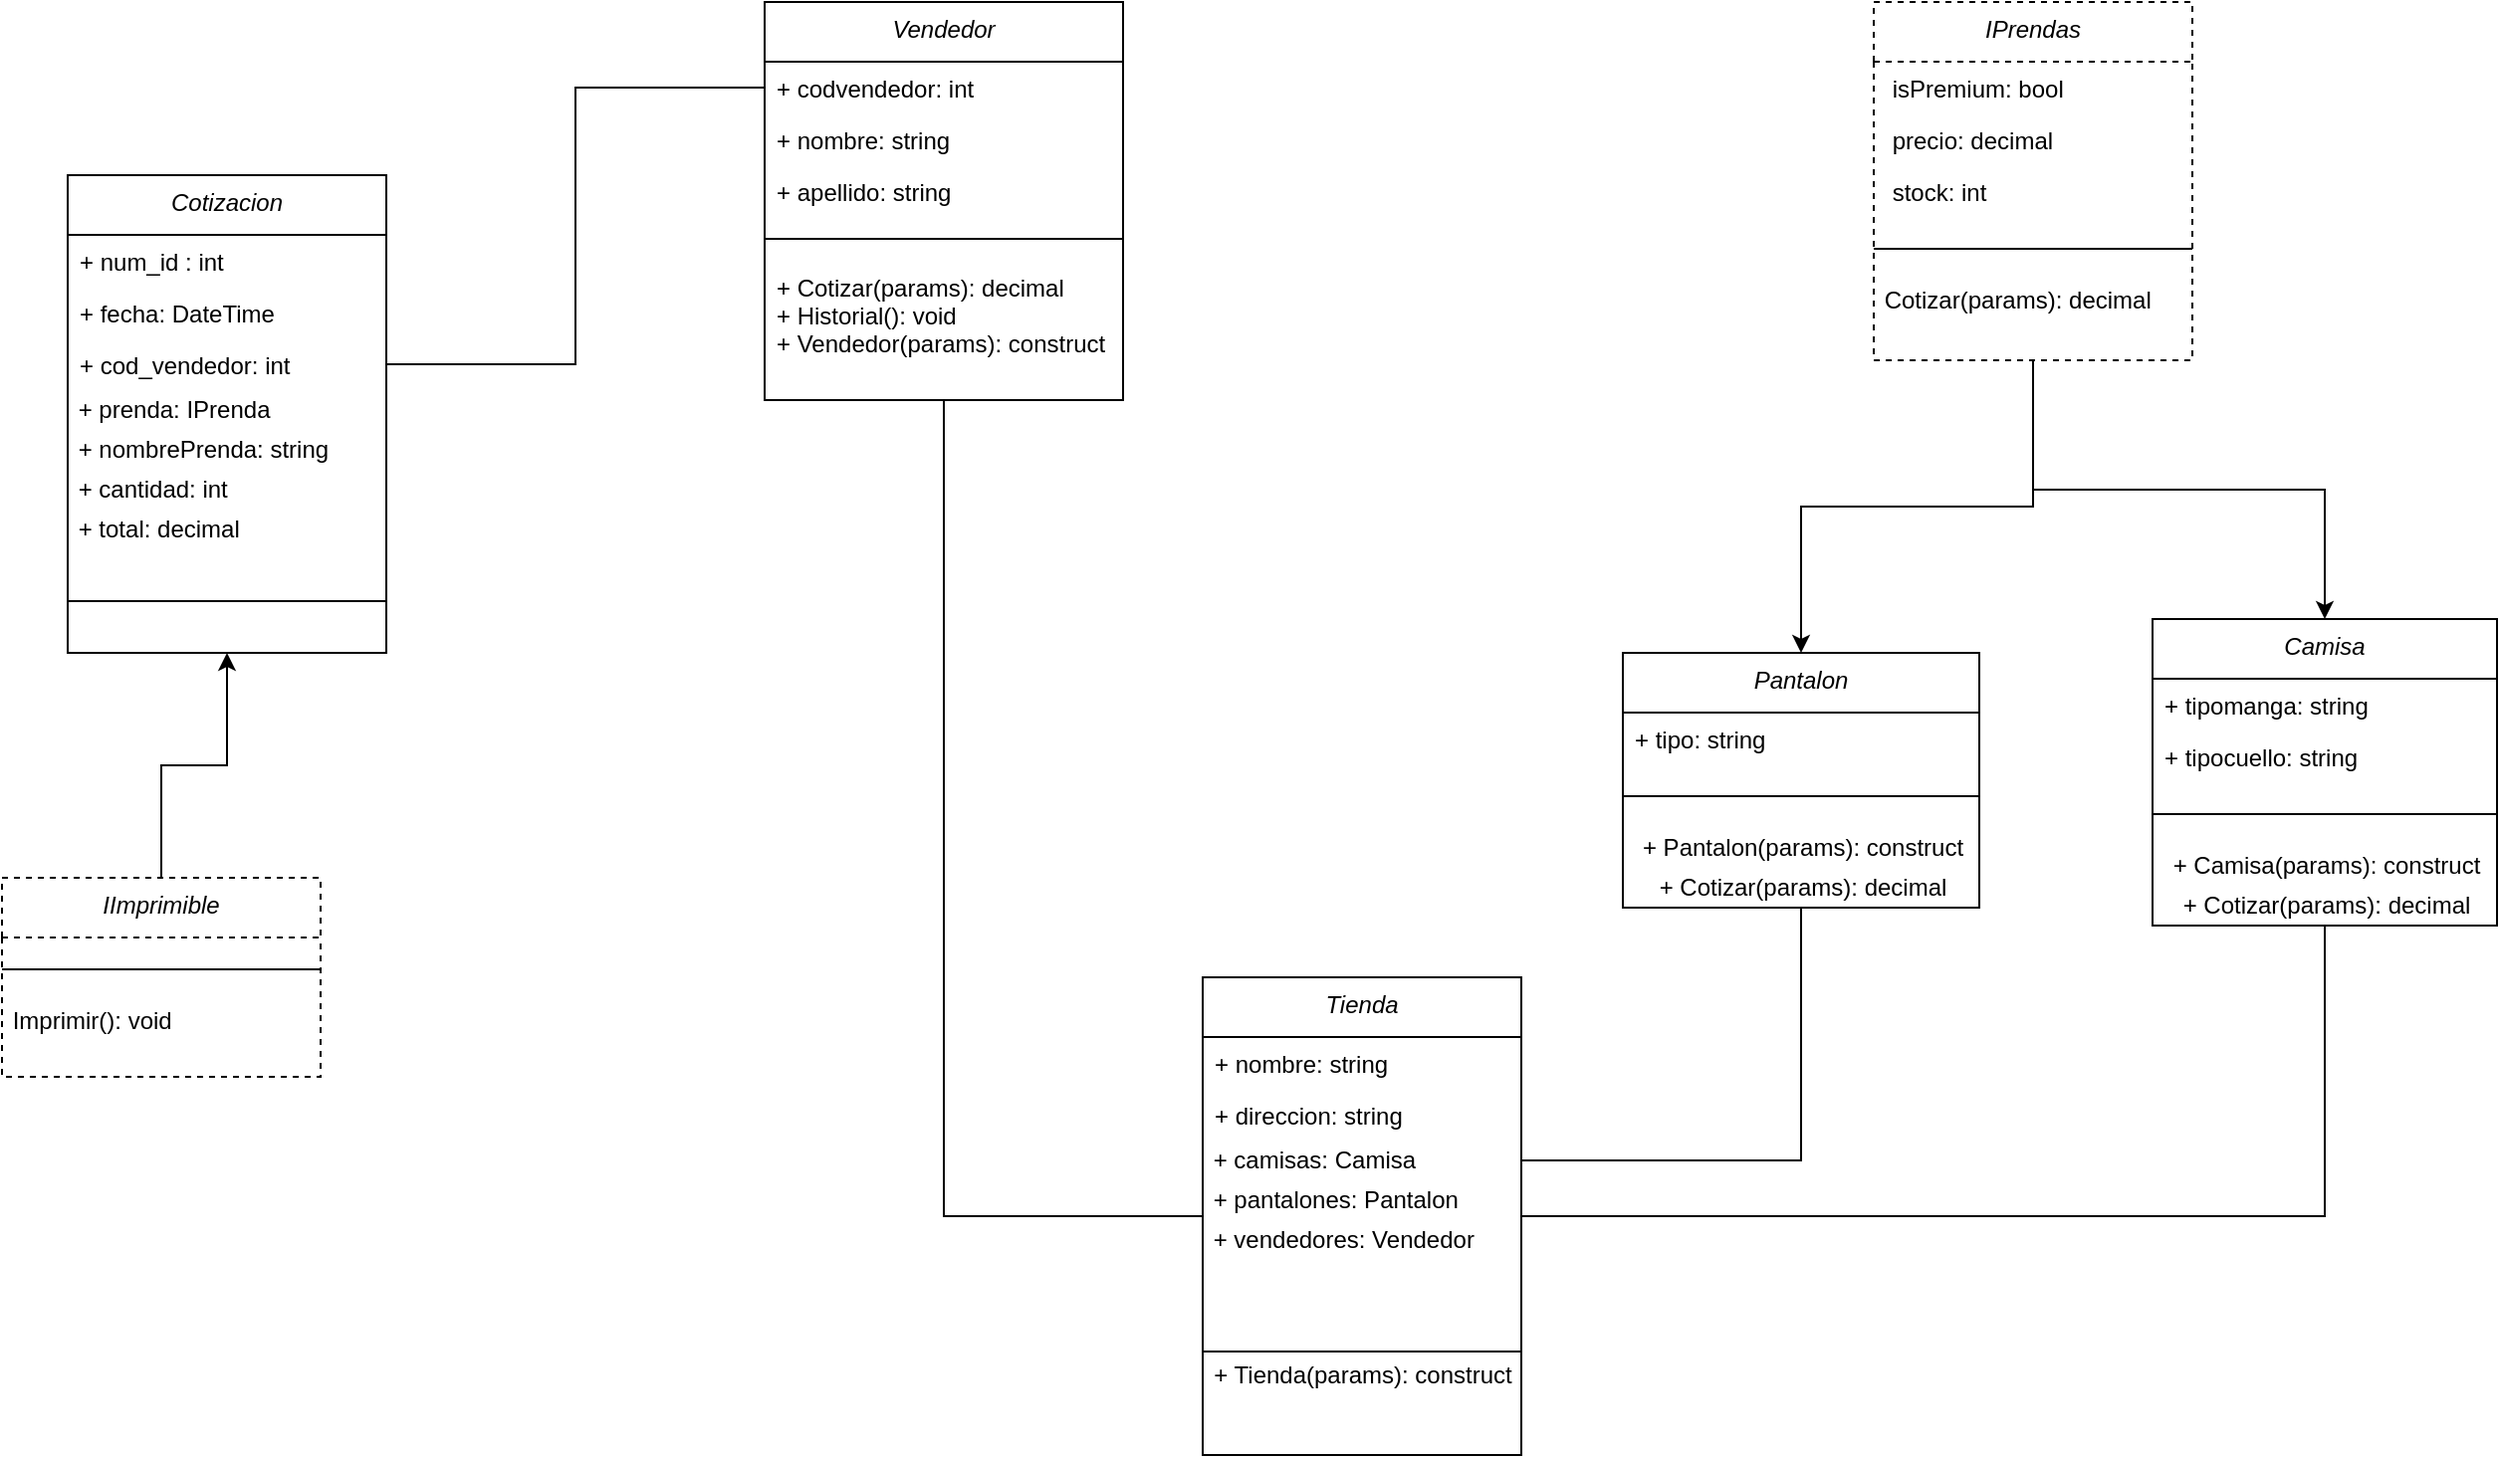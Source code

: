 <mxfile version="14.7.3" type="device"><diagram id="C5RBs43oDa-KdzZeNtuy" name="Page-1"><mxGraphModel dx="2557" dy="872" grid="1" gridSize="10" guides="1" tooltips="1" connect="1" arrows="1" fold="1" page="1" pageScale="1" pageWidth="827" pageHeight="1169" math="0" shadow="0"><root><mxCell id="WIyWlLk6GJQsqaUBKTNV-0"/><mxCell id="WIyWlLk6GJQsqaUBKTNV-1" parent="WIyWlLk6GJQsqaUBKTNV-0"/><mxCell id="zkfFHV4jXpPFQw0GAbJ--0" value="Vendedor" style="swimlane;fontStyle=2;align=center;verticalAlign=top;childLayout=stackLayout;horizontal=1;startSize=30;horizontalStack=0;resizeParent=1;resizeLast=0;collapsible=1;marginBottom=0;rounded=0;shadow=0;strokeWidth=1;" parent="WIyWlLk6GJQsqaUBKTNV-1" vertex="1"><mxGeometry x="-30" y="120" width="180" height="200" as="geometry"><mxRectangle x="230" y="140" width="160" height="26" as="alternateBounds"/></mxGeometry></mxCell><mxCell id="zkfFHV4jXpPFQw0GAbJ--3" value="+ codvendedor: int" style="text;align=left;verticalAlign=top;spacingLeft=4;spacingRight=4;overflow=hidden;rotatable=0;points=[[0,0.5],[1,0.5]];portConstraint=eastwest;rounded=0;shadow=0;html=0;" parent="zkfFHV4jXpPFQw0GAbJ--0" vertex="1"><mxGeometry y="30" width="180" height="26" as="geometry"/></mxCell><mxCell id="zkfFHV4jXpPFQw0GAbJ--1" value="+ nombre: string" style="text;align=left;verticalAlign=top;spacingLeft=4;spacingRight=4;overflow=hidden;rotatable=0;points=[[0,0.5],[1,0.5]];portConstraint=eastwest;" parent="zkfFHV4jXpPFQw0GAbJ--0" vertex="1"><mxGeometry y="56" width="180" height="26" as="geometry"/></mxCell><mxCell id="zkfFHV4jXpPFQw0GAbJ--2" value="+ apellido: string" style="text;align=left;verticalAlign=top;spacingLeft=4;spacingRight=4;overflow=hidden;rotatable=0;points=[[0,0.5],[1,0.5]];portConstraint=eastwest;rounded=0;shadow=0;html=0;" parent="zkfFHV4jXpPFQw0GAbJ--0" vertex="1"><mxGeometry y="82" width="180" height="26" as="geometry"/></mxCell><mxCell id="zkfFHV4jXpPFQw0GAbJ--4" value="" style="line;html=1;strokeWidth=1;align=left;verticalAlign=middle;spacingTop=-1;spacingLeft=3;spacingRight=3;rotatable=0;labelPosition=right;points=[];portConstraint=eastwest;" parent="zkfFHV4jXpPFQw0GAbJ--0" vertex="1"><mxGeometry y="108" width="180" height="22" as="geometry"/></mxCell><mxCell id="zkfFHV4jXpPFQw0GAbJ--5" value="+ Cotizar(params): decimal&#10;+ Historial(): void&#10;+ Vendedor(params): construct" style="text;align=left;verticalAlign=top;spacingLeft=4;spacingRight=4;overflow=hidden;rotatable=0;points=[[0,0.5],[1,0.5]];portConstraint=eastwest;" parent="zkfFHV4jXpPFQw0GAbJ--0" vertex="1"><mxGeometry y="130" width="180" height="70" as="geometry"/></mxCell><mxCell id="LqvYlftM6OYunNz4Hgb9-6" style="edgeStyle=orthogonalEdgeStyle;rounded=0;orthogonalLoop=1;jettySize=auto;html=1;exitX=0.5;exitY=1;exitDx=0;exitDy=0;endArrow=none;endFill=0;startArrow=classic;startFill=1;" edge="1" parent="WIyWlLk6GJQsqaUBKTNV-1" source="fHctZCFLjzbOGwJN1LUn-1" target="LqvYlftM6OYunNz4Hgb9-0"><mxGeometry relative="1" as="geometry"/></mxCell><mxCell id="fHctZCFLjzbOGwJN1LUn-1" value="Cotizacion&#10;" style="swimlane;fontStyle=2;align=center;verticalAlign=top;childLayout=stackLayout;horizontal=1;startSize=30;horizontalStack=0;resizeParent=1;resizeLast=0;collapsible=1;marginBottom=0;rounded=0;shadow=0;strokeWidth=1;" parent="WIyWlLk6GJQsqaUBKTNV-1" vertex="1"><mxGeometry x="-380" y="207" width="160" height="240" as="geometry"><mxRectangle x="230" y="140" width="160" height="26" as="alternateBounds"/></mxGeometry></mxCell><mxCell id="fHctZCFLjzbOGwJN1LUn-2" value="+ num_id : int " style="text;align=left;verticalAlign=top;spacingLeft=4;spacingRight=4;overflow=hidden;rotatable=0;points=[[0,0.5],[1,0.5]];portConstraint=eastwest;" parent="fHctZCFLjzbOGwJN1LUn-1" vertex="1"><mxGeometry y="30" width="160" height="26" as="geometry"/></mxCell><mxCell id="fHctZCFLjzbOGwJN1LUn-3" value="+ fecha: DateTime&#10;&#10;&#10;" style="text;align=left;verticalAlign=top;spacingLeft=4;spacingRight=4;overflow=hidden;rotatable=0;points=[[0,0.5],[1,0.5]];portConstraint=eastwest;rounded=0;shadow=0;html=0;" parent="fHctZCFLjzbOGwJN1LUn-1" vertex="1"><mxGeometry y="56" width="160" height="26" as="geometry"/></mxCell><mxCell id="fHctZCFLjzbOGwJN1LUn-4" value="+ cod_vendedor: int&#10;" style="text;align=left;verticalAlign=top;spacingLeft=4;spacingRight=4;overflow=hidden;rotatable=0;points=[[0,0.5],[1,0.5]];portConstraint=eastwest;rounded=0;shadow=0;html=0;" parent="fHctZCFLjzbOGwJN1LUn-1" vertex="1"><mxGeometry y="82" width="160" height="26" as="geometry"/></mxCell><mxCell id="fHctZCFLjzbOGwJN1LUn-7" value="&amp;nbsp;+ prenda: IPrenda" style="text;html=1;align=left;verticalAlign=middle;resizable=0;points=[];autosize=1;strokeColor=none;" parent="fHctZCFLjzbOGwJN1LUn-1" vertex="1"><mxGeometry y="108" width="160" height="20" as="geometry"/></mxCell><mxCell id="fHctZCFLjzbOGwJN1LUn-48" value="&amp;nbsp;+ nombrePrenda: string" style="text;html=1;align=left;verticalAlign=middle;resizable=0;points=[];autosize=1;strokeColor=none;" parent="fHctZCFLjzbOGwJN1LUn-1" vertex="1"><mxGeometry y="128" width="160" height="20" as="geometry"/></mxCell><mxCell id="fHctZCFLjzbOGwJN1LUn-8" value="&amp;nbsp;+ cantidad: int" style="text;html=1;align=left;verticalAlign=middle;resizable=0;points=[];autosize=1;strokeColor=none;" parent="fHctZCFLjzbOGwJN1LUn-1" vertex="1"><mxGeometry y="148" width="160" height="20" as="geometry"/></mxCell><mxCell id="fHctZCFLjzbOGwJN1LUn-9" value="&amp;nbsp;+ total: decimal" style="text;html=1;align=left;verticalAlign=middle;resizable=0;points=[];autosize=1;strokeColor=none;" parent="fHctZCFLjzbOGwJN1LUn-1" vertex="1"><mxGeometry y="168" width="160" height="20" as="geometry"/></mxCell><mxCell id="fHctZCFLjzbOGwJN1LUn-5" value="" style="line;html=1;strokeWidth=1;align=left;verticalAlign=middle;spacingTop=-1;spacingLeft=3;spacingRight=3;rotatable=0;labelPosition=right;points=[];portConstraint=eastwest;" parent="fHctZCFLjzbOGwJN1LUn-1" vertex="1"><mxGeometry y="188" width="160" height="52" as="geometry"/></mxCell><mxCell id="fHctZCFLjzbOGwJN1LUn-45" style="edgeStyle=orthogonalEdgeStyle;rounded=0;orthogonalLoop=1;jettySize=auto;html=1;entryX=0.5;entryY=1;entryDx=0;entryDy=0;endArrow=none;endFill=0;" parent="WIyWlLk6GJQsqaUBKTNV-1" source="fHctZCFLjzbOGwJN1LUn-10" target="fHctZCFLjzbOGwJN1LUn-34" edge="1"><mxGeometry relative="1" as="geometry"/></mxCell><mxCell id="fHctZCFLjzbOGwJN1LUn-57" style="edgeStyle=orthogonalEdgeStyle;rounded=0;orthogonalLoop=1;jettySize=auto;html=1;startArrow=none;startFill=0;endArrow=none;endFill=0;" parent="WIyWlLk6GJQsqaUBKTNV-1" source="fHctZCFLjzbOGwJN1LUn-10" target="zkfFHV4jXpPFQw0GAbJ--0" edge="1"><mxGeometry relative="1" as="geometry"/></mxCell><mxCell id="fHctZCFLjzbOGwJN1LUn-10" value="Tienda" style="swimlane;fontStyle=2;align=center;verticalAlign=top;childLayout=stackLayout;horizontal=1;startSize=30;horizontalStack=0;resizeParent=1;resizeLast=0;collapsible=1;marginBottom=0;rounded=0;shadow=0;strokeWidth=1;" parent="WIyWlLk6GJQsqaUBKTNV-1" vertex="1"><mxGeometry x="190" y="610" width="160" height="240" as="geometry"><mxRectangle x="230" y="140" width="160" height="26" as="alternateBounds"/></mxGeometry></mxCell><mxCell id="fHctZCFLjzbOGwJN1LUn-12" value="+ nombre: string" style="text;align=left;verticalAlign=top;spacingLeft=4;spacingRight=4;overflow=hidden;rotatable=0;points=[[0,0.5],[1,0.5]];portConstraint=eastwest;rounded=0;shadow=0;html=0;" parent="fHctZCFLjzbOGwJN1LUn-10" vertex="1"><mxGeometry y="30" width="160" height="26" as="geometry"/></mxCell><mxCell id="fHctZCFLjzbOGwJN1LUn-13" value="+ direccion: string" style="text;align=left;verticalAlign=top;spacingLeft=4;spacingRight=4;overflow=hidden;rotatable=0;points=[[0,0.5],[1,0.5]];portConstraint=eastwest;rounded=0;shadow=0;html=0;" parent="fHctZCFLjzbOGwJN1LUn-10" vertex="1"><mxGeometry y="56" width="160" height="26" as="geometry"/></mxCell><mxCell id="fHctZCFLjzbOGwJN1LUn-14" value="&amp;nbsp;+ camisas: Camisa" style="text;html=1;align=left;verticalAlign=middle;resizable=0;points=[];autosize=1;strokeColor=none;" parent="fHctZCFLjzbOGwJN1LUn-10" vertex="1"><mxGeometry y="82" width="160" height="20" as="geometry"/></mxCell><mxCell id="fHctZCFLjzbOGwJN1LUn-33" value="&amp;nbsp;+ pantalones: Pantalon" style="text;html=1;align=left;verticalAlign=middle;resizable=0;points=[];autosize=1;strokeColor=none;" parent="fHctZCFLjzbOGwJN1LUn-10" vertex="1"><mxGeometry y="102" width="160" height="20" as="geometry"/></mxCell><mxCell id="fHctZCFLjzbOGwJN1LUn-56" value="&amp;nbsp;+ vendedores: Vendedor" style="text;html=1;align=left;verticalAlign=middle;resizable=0;points=[];autosize=1;strokeColor=none;" parent="fHctZCFLjzbOGwJN1LUn-10" vertex="1"><mxGeometry y="122" width="160" height="20" as="geometry"/></mxCell><mxCell id="fHctZCFLjzbOGwJN1LUn-17" value="" style="line;html=1;strokeWidth=1;align=left;verticalAlign=middle;spacingTop=-1;spacingLeft=3;spacingRight=3;rotatable=0;labelPosition=right;points=[];portConstraint=eastwest;" parent="fHctZCFLjzbOGwJN1LUn-10" vertex="1"><mxGeometry y="142" width="160" height="92" as="geometry"/></mxCell><mxCell id="fHctZCFLjzbOGwJN1LUn-19" style="edgeStyle=orthogonalEdgeStyle;rounded=0;orthogonalLoop=1;jettySize=auto;html=1;entryX=1;entryY=0.5;entryDx=0;entryDy=0;endArrow=none;endFill=0;" parent="WIyWlLk6GJQsqaUBKTNV-1" source="zkfFHV4jXpPFQw0GAbJ--3" target="fHctZCFLjzbOGwJN1LUn-4" edge="1"><mxGeometry relative="1" as="geometry"/></mxCell><mxCell id="fHctZCFLjzbOGwJN1LUn-42" style="edgeStyle=orthogonalEdgeStyle;rounded=0;orthogonalLoop=1;jettySize=auto;html=1;exitX=0.5;exitY=1;exitDx=0;exitDy=0;endArrow=none;endFill=0;" parent="WIyWlLk6GJQsqaUBKTNV-1" source="fHctZCFLjzbOGwJN1LUn-20" edge="1"><mxGeometry relative="1" as="geometry"><mxPoint x="607" y="310.143" as="targetPoint"/></mxGeometry></mxCell><mxCell id="fHctZCFLjzbOGwJN1LUn-46" style="edgeStyle=orthogonalEdgeStyle;rounded=0;orthogonalLoop=1;jettySize=auto;html=1;exitX=0.5;exitY=1;exitDx=0;exitDy=0;entryX=0.5;entryY=0;entryDx=0;entryDy=0;endArrow=classic;endFill=1;startArrow=none;startFill=0;" parent="WIyWlLk6GJQsqaUBKTNV-1" source="fHctZCFLjzbOGwJN1LUn-20" target="fHctZCFLjzbOGwJN1LUn-27" edge="1"><mxGeometry relative="1" as="geometry"/></mxCell><mxCell id="fHctZCFLjzbOGwJN1LUn-47" style="edgeStyle=orthogonalEdgeStyle;rounded=0;orthogonalLoop=1;jettySize=auto;html=1;exitX=0.5;exitY=1;exitDx=0;exitDy=0;entryX=0.5;entryY=0;entryDx=0;entryDy=0;startArrow=none;startFill=0;endArrow=classic;endFill=1;" parent="WIyWlLk6GJQsqaUBKTNV-1" source="fHctZCFLjzbOGwJN1LUn-20" target="fHctZCFLjzbOGwJN1LUn-34" edge="1"><mxGeometry relative="1" as="geometry"/></mxCell><mxCell id="fHctZCFLjzbOGwJN1LUn-20" value="IPrendas" style="swimlane;fontStyle=2;align=center;verticalAlign=top;childLayout=stackLayout;horizontal=1;startSize=30;horizontalStack=0;resizeParent=1;resizeLast=0;collapsible=1;marginBottom=0;rounded=0;shadow=0;strokeWidth=1;dashed=1;" parent="WIyWlLk6GJQsqaUBKTNV-1" vertex="1"><mxGeometry x="527" y="120" width="160" height="180" as="geometry"><mxRectangle x="230" y="140" width="160" height="26" as="alternateBounds"/></mxGeometry></mxCell><mxCell id="fHctZCFLjzbOGwJN1LUn-21" value=" isPremium: bool" style="text;align=left;verticalAlign=top;spacingLeft=4;spacingRight=4;overflow=hidden;rotatable=0;points=[[0,0.5],[1,0.5]];portConstraint=eastwest;" parent="fHctZCFLjzbOGwJN1LUn-20" vertex="1"><mxGeometry y="30" width="160" height="26" as="geometry"/></mxCell><mxCell id="fHctZCFLjzbOGwJN1LUn-22" value=" precio: decimal" style="text;align=left;verticalAlign=top;spacingLeft=4;spacingRight=4;overflow=hidden;rotatable=0;points=[[0,0.5],[1,0.5]];portConstraint=eastwest;rounded=0;shadow=0;html=0;" parent="fHctZCFLjzbOGwJN1LUn-20" vertex="1"><mxGeometry y="56" width="160" height="26" as="geometry"/></mxCell><mxCell id="fHctZCFLjzbOGwJN1LUn-23" value=" stock: int" style="text;align=left;verticalAlign=top;spacingLeft=4;spacingRight=4;overflow=hidden;rotatable=0;points=[[0,0.5],[1,0.5]];portConstraint=eastwest;rounded=0;shadow=0;html=0;" parent="fHctZCFLjzbOGwJN1LUn-20" vertex="1"><mxGeometry y="82" width="160" height="26" as="geometry"/></mxCell><mxCell id="fHctZCFLjzbOGwJN1LUn-25" value="" style="line;html=1;strokeWidth=1;align=left;verticalAlign=middle;spacingTop=-1;spacingLeft=3;spacingRight=3;rotatable=0;labelPosition=right;points=[];portConstraint=eastwest;" parent="fHctZCFLjzbOGwJN1LUn-20" vertex="1"><mxGeometry y="108" width="160" height="32" as="geometry"/></mxCell><mxCell id="fHctZCFLjzbOGwJN1LUn-50" value="&amp;nbsp;Cotizar(params): decimal" style="text;html=1;align=left;verticalAlign=middle;resizable=0;points=[];autosize=1;strokeColor=none;" parent="fHctZCFLjzbOGwJN1LUn-20" vertex="1"><mxGeometry y="140" width="160" height="20" as="geometry"/></mxCell><mxCell id="fHctZCFLjzbOGwJN1LUn-27" value="Pantalon&#10;" style="swimlane;fontStyle=2;align=center;verticalAlign=top;childLayout=stackLayout;horizontal=1;startSize=30;horizontalStack=0;resizeParent=1;resizeLast=0;collapsible=1;marginBottom=0;rounded=0;shadow=0;strokeWidth=1;" parent="WIyWlLk6GJQsqaUBKTNV-1" vertex="1"><mxGeometry x="401" y="447" width="179" height="128" as="geometry"><mxRectangle x="230" y="140" width="160" height="26" as="alternateBounds"/></mxGeometry></mxCell><mxCell id="fHctZCFLjzbOGwJN1LUn-29" value="+ tipo: string" style="text;align=left;verticalAlign=top;spacingLeft=4;spacingRight=4;overflow=hidden;rotatable=0;points=[[0,0.5],[1,0.5]];portConstraint=eastwest;rounded=0;shadow=0;html=0;" parent="fHctZCFLjzbOGwJN1LUn-27" vertex="1"><mxGeometry y="30" width="179" height="26" as="geometry"/></mxCell><mxCell id="fHctZCFLjzbOGwJN1LUn-32" value="" style="line;html=1;strokeWidth=1;align=left;verticalAlign=middle;spacingTop=-1;spacingLeft=3;spacingRight=3;rotatable=0;labelPosition=right;points=[];portConstraint=eastwest;" parent="fHctZCFLjzbOGwJN1LUn-27" vertex="1"><mxGeometry y="56" width="179" height="32" as="geometry"/></mxCell><mxCell id="fHctZCFLjzbOGwJN1LUn-53" value="+ Pantalon(params): construct" style="text;html=1;align=center;verticalAlign=middle;resizable=0;points=[];autosize=1;strokeColor=none;" parent="fHctZCFLjzbOGwJN1LUn-27" vertex="1"><mxGeometry y="88" width="179" height="20" as="geometry"/></mxCell><mxCell id="fHctZCFLjzbOGwJN1LUn-55" value="+ Cotizar(params): decimal" style="text;html=1;align=center;verticalAlign=middle;resizable=0;points=[];autosize=1;strokeColor=none;" parent="fHctZCFLjzbOGwJN1LUn-27" vertex="1"><mxGeometry y="108" width="179" height="20" as="geometry"/></mxCell><mxCell id="fHctZCFLjzbOGwJN1LUn-34" value="Camisa" style="swimlane;fontStyle=2;align=center;verticalAlign=top;childLayout=stackLayout;horizontal=1;startSize=30;horizontalStack=0;resizeParent=1;resizeLast=0;collapsible=1;marginBottom=0;rounded=0;shadow=0;strokeWidth=1;" parent="WIyWlLk6GJQsqaUBKTNV-1" vertex="1"><mxGeometry x="667" y="430" width="173" height="154" as="geometry"><mxRectangle x="230" y="140" width="160" height="26" as="alternateBounds"/></mxGeometry></mxCell><mxCell id="fHctZCFLjzbOGwJN1LUn-36" value="+ tipomanga: string" style="text;align=left;verticalAlign=top;spacingLeft=4;spacingRight=4;overflow=hidden;rotatable=0;points=[[0,0.5],[1,0.5]];portConstraint=eastwest;rounded=0;shadow=0;html=0;" parent="fHctZCFLjzbOGwJN1LUn-34" vertex="1"><mxGeometry y="30" width="173" height="26" as="geometry"/></mxCell><mxCell id="fHctZCFLjzbOGwJN1LUn-37" value="+ tipocuello: string" style="text;align=left;verticalAlign=top;spacingLeft=4;spacingRight=4;overflow=hidden;rotatable=0;points=[[0,0.5],[1,0.5]];portConstraint=eastwest;rounded=0;shadow=0;html=0;" parent="fHctZCFLjzbOGwJN1LUn-34" vertex="1"><mxGeometry y="56" width="173" height="26" as="geometry"/></mxCell><mxCell id="fHctZCFLjzbOGwJN1LUn-39" value="" style="line;html=1;strokeWidth=1;align=left;verticalAlign=middle;spacingTop=-1;spacingLeft=3;spacingRight=3;rotatable=0;labelPosition=right;points=[];portConstraint=eastwest;" parent="fHctZCFLjzbOGwJN1LUn-34" vertex="1"><mxGeometry y="82" width="173" height="32" as="geometry"/></mxCell><mxCell id="fHctZCFLjzbOGwJN1LUn-51" value="+ Camisa(params): construct" style="text;html=1;align=center;verticalAlign=middle;resizable=0;points=[];autosize=1;strokeColor=none;" parent="fHctZCFLjzbOGwJN1LUn-34" vertex="1"><mxGeometry y="114" width="173" height="20" as="geometry"/></mxCell><mxCell id="fHctZCFLjzbOGwJN1LUn-52" value="+ Cotizar(params): decimal" style="text;html=1;align=center;verticalAlign=middle;resizable=0;points=[];autosize=1;strokeColor=none;" parent="fHctZCFLjzbOGwJN1LUn-34" vertex="1"><mxGeometry y="134" width="173" height="20" as="geometry"/></mxCell><mxCell id="fHctZCFLjzbOGwJN1LUn-43" style="edgeStyle=orthogonalEdgeStyle;rounded=0;orthogonalLoop=1;jettySize=auto;html=1;entryX=0.5;entryY=1;entryDx=0;entryDy=0;endArrow=none;endFill=0;" parent="WIyWlLk6GJQsqaUBKTNV-1" source="fHctZCFLjzbOGwJN1LUn-14" target="fHctZCFLjzbOGwJN1LUn-27" edge="1"><mxGeometry relative="1" as="geometry"/></mxCell><mxCell id="fHctZCFLjzbOGwJN1LUn-58" value="+ Tienda(params): construct" style="text;html=1;align=center;verticalAlign=middle;resizable=0;points=[];autosize=1;strokeColor=none;" parent="WIyWlLk6GJQsqaUBKTNV-1" vertex="1"><mxGeometry x="185" y="800" width="170" height="20" as="geometry"/></mxCell><mxCell id="LqvYlftM6OYunNz4Hgb9-0" value="IImprimible" style="swimlane;fontStyle=2;align=center;verticalAlign=top;childLayout=stackLayout;horizontal=1;startSize=30;horizontalStack=0;resizeParent=1;resizeLast=0;collapsible=1;marginBottom=0;rounded=0;shadow=0;strokeWidth=1;dashed=1;" vertex="1" parent="WIyWlLk6GJQsqaUBKTNV-1"><mxGeometry x="-413" y="560" width="160" height="100" as="geometry"><mxRectangle x="230" y="140" width="160" height="26" as="alternateBounds"/></mxGeometry></mxCell><mxCell id="LqvYlftM6OYunNz4Hgb9-4" value="" style="line;html=1;strokeWidth=1;align=left;verticalAlign=middle;spacingTop=-1;spacingLeft=3;spacingRight=3;rotatable=0;labelPosition=right;points=[];portConstraint=eastwest;" vertex="1" parent="LqvYlftM6OYunNz4Hgb9-0"><mxGeometry y="30" width="160" height="32" as="geometry"/></mxCell><mxCell id="LqvYlftM6OYunNz4Hgb9-5" value="&amp;nbsp;Imprimir(): void" style="text;html=1;align=left;verticalAlign=middle;resizable=0;points=[];autosize=1;strokeColor=none;" vertex="1" parent="LqvYlftM6OYunNz4Hgb9-0"><mxGeometry y="62" width="160" height="20" as="geometry"/></mxCell></root></mxGraphModel></diagram></mxfile>